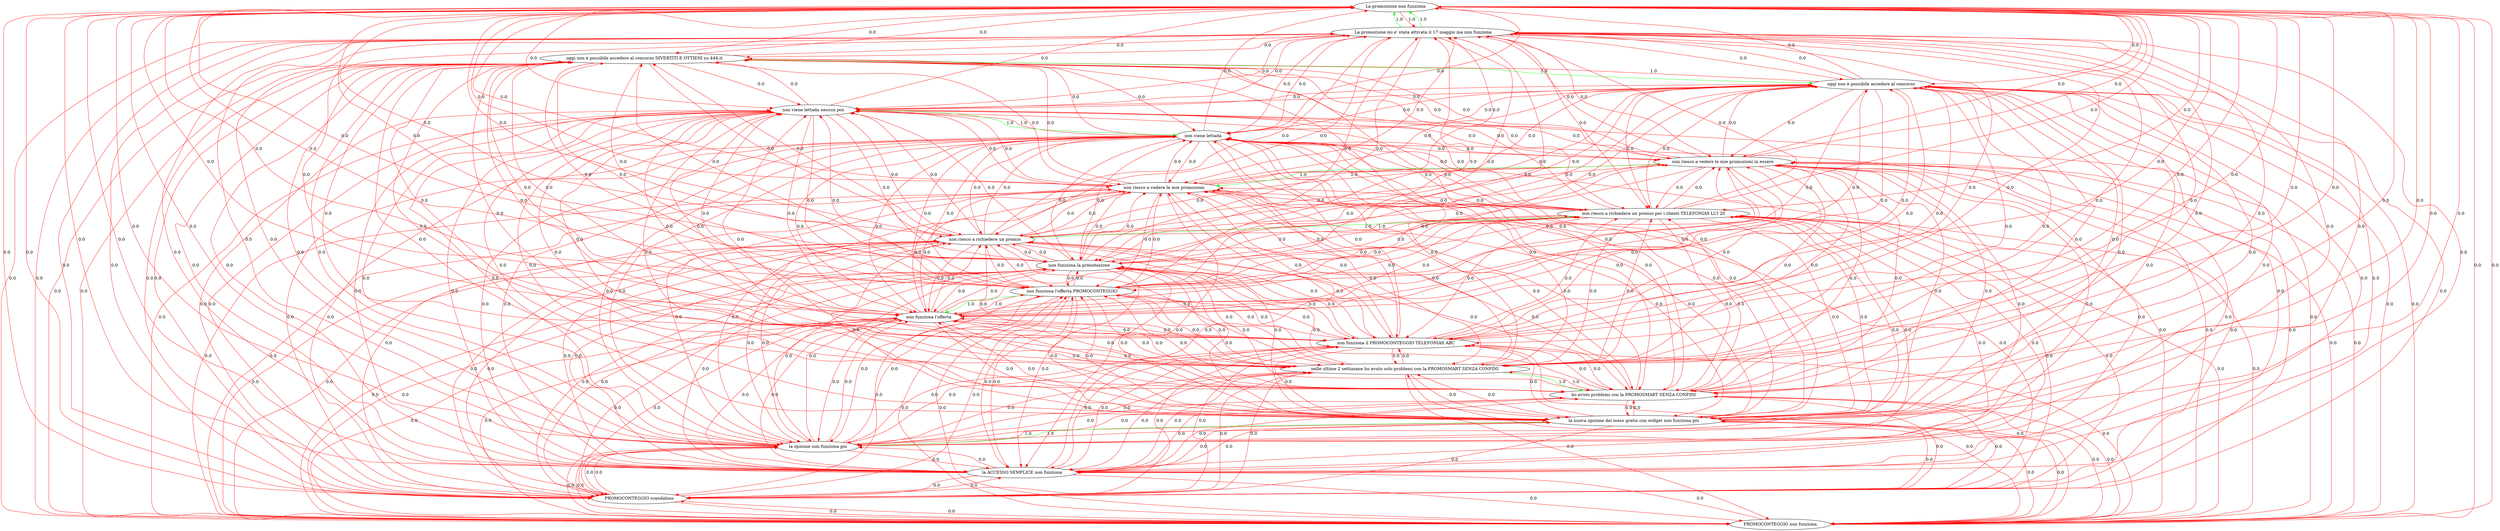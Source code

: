 digraph rawGraph {
"La promozione non funziona";"La promozione mi e' stata attivata il 17 maggio ma non funziona";"PROMOCONTEGGIO non funziona";"PROMOCONTEGGIO scandaloso";"la ACCESSO SEMPLICE non funziona";"la opzione non funziona più";"la nuova opzione dei mess gratis con widget non funziona più";"ho avuto problemi con la PROMOSMART SENZA CONFINI";"nelle ultime 2 settimane ho avuto solo problemi con la PROMOSMART SENZA CONFINI";"non funziona il PROMOCONTEGGIO TELEFONIAX ABC";"non funziona l'offerta";"non funziona l'offerta PROMOCONTEGGIO";"non funziona la prenotazione";"non riesco a richiedere un premio";"non riesco a richiedere un premio per i clienti TELEFONIAX LUI 20";"non riesco a vedere le mie promozioni";"non riesco a vedere le mie promozioni in essere";"non viene lettada";"non viene lettada nessun pos";"oggi non è possibile accedere al concorso";"oggi non è possibile accedere al concorso DIVERTITI E OTTIENI su 444.it";"La promozione mi e' stata attivata il 17 maggio ma non funziona" -> "La promozione non funziona" [label=1.0] [color=green]
"La promozione mi e' stata attivata il 17 maggio ma non funziona" -> "La promozione non funziona" [label=1.0] [color=green]
"La promozione non funziona" -> "La promozione mi e' stata attivata il 17 maggio ma non funziona" [label=1.0] [color=red]
"La promozione non funziona" -> "PROMOCONTEGGIO non funziona" [label=0.0] [color=red]
"La promozione mi e' stata attivata il 17 maggio ma non funziona" -> "PROMOCONTEGGIO non funziona" [label=0.0] [color=red]
"PROMOCONTEGGIO non funziona" -> "La promozione non funziona" [label=0.0] [color=red]
"PROMOCONTEGGIO non funziona" -> "La promozione mi e' stata attivata il 17 maggio ma non funziona" [label=0.0] [color=red]
"La promozione non funziona" -> "PROMOCONTEGGIO scandaloso" [label=0.0] [color=red]
"La promozione mi e' stata attivata il 17 maggio ma non funziona" -> "PROMOCONTEGGIO scandaloso" [label=0.0] [color=red]
"PROMOCONTEGGIO non funziona" -> "PROMOCONTEGGIO scandaloso" [label=0.0] [color=red]
"PROMOCONTEGGIO scandaloso" -> "La promozione non funziona" [label=0.0] [color=red]
"PROMOCONTEGGIO scandaloso" -> "La promozione mi e' stata attivata il 17 maggio ma non funziona" [label=0.0] [color=red]
"PROMOCONTEGGIO scandaloso" -> "PROMOCONTEGGIO non funziona" [label=0.0] [color=red]
"La promozione non funziona" -> "la ACCESSO SEMPLICE non funziona" [label=0.0] [color=red]
"La promozione mi e' stata attivata il 17 maggio ma non funziona" -> "la ACCESSO SEMPLICE non funziona" [label=0.0] [color=red]
"PROMOCONTEGGIO non funziona" -> "la ACCESSO SEMPLICE non funziona" [label=0.0] [color=red]
"PROMOCONTEGGIO scandaloso" -> "la ACCESSO SEMPLICE non funziona" [label=0.0] [color=red]
"la ACCESSO SEMPLICE non funziona" -> "La promozione non funziona" [label=0.0] [color=red]
"la ACCESSO SEMPLICE non funziona" -> "La promozione mi e' stata attivata il 17 maggio ma non funziona" [label=0.0] [color=red]
"la ACCESSO SEMPLICE non funziona" -> "PROMOCONTEGGIO non funziona" [label=0.0] [color=red]
"la ACCESSO SEMPLICE non funziona" -> "PROMOCONTEGGIO scandaloso" [label=0.0] [color=red]
"la nuova opzione dei mess gratis con widget non funziona più" -> "la opzione non funziona più" [label=1.0] [color=green]
"la opzione non funziona più" -> "la nuova opzione dei mess gratis con widget non funziona più" [label=1.0] [color=red]
"La promozione non funziona" -> "la opzione non funziona più" [label=0.0] [color=red]
"La promozione non funziona" -> "la nuova opzione dei mess gratis con widget non funziona più" [label=0.0] [color=red]
"La promozione mi e' stata attivata il 17 maggio ma non funziona" -> "la opzione non funziona più" [label=0.0] [color=red]
"La promozione mi e' stata attivata il 17 maggio ma non funziona" -> "la nuova opzione dei mess gratis con widget non funziona più" [label=0.0] [color=red]
"PROMOCONTEGGIO non funziona" -> "la opzione non funziona più" [label=0.0] [color=red]
"PROMOCONTEGGIO non funziona" -> "la nuova opzione dei mess gratis con widget non funziona più" [label=0.0] [color=red]
"PROMOCONTEGGIO scandaloso" -> "la opzione non funziona più" [label=0.0] [color=red]
"PROMOCONTEGGIO scandaloso" -> "la nuova opzione dei mess gratis con widget non funziona più" [label=0.0] [color=red]
"la ACCESSO SEMPLICE non funziona" -> "la opzione non funziona più" [label=0.0] [color=red]
"la ACCESSO SEMPLICE non funziona" -> "la nuova opzione dei mess gratis con widget non funziona più" [label=0.0] [color=red]
"la opzione non funziona più" -> "La promozione non funziona" [label=0.0] [color=red]
"la opzione non funziona più" -> "La promozione mi e' stata attivata il 17 maggio ma non funziona" [label=0.0] [color=red]
"la opzione non funziona più" -> "PROMOCONTEGGIO non funziona" [label=0.0] [color=red]
"la opzione non funziona più" -> "PROMOCONTEGGIO scandaloso" [label=0.0] [color=red]
"la opzione non funziona più" -> "la ACCESSO SEMPLICE non funziona" [label=0.0] [color=red]
"la nuova opzione dei mess gratis con widget non funziona più" -> "La promozione non funziona" [label=0.0] [color=red]
"la nuova opzione dei mess gratis con widget non funziona più" -> "La promozione mi e' stata attivata il 17 maggio ma non funziona" [label=0.0] [color=red]
"la nuova opzione dei mess gratis con widget non funziona più" -> "PROMOCONTEGGIO non funziona" [label=0.0] [color=red]
"la nuova opzione dei mess gratis con widget non funziona più" -> "PROMOCONTEGGIO scandaloso" [label=0.0] [color=red]
"la nuova opzione dei mess gratis con widget non funziona più" -> "la ACCESSO SEMPLICE non funziona" [label=0.0] [color=red]
"nelle ultime 2 settimane ho avuto solo problemi con la PROMOSMART SENZA CONFINI" -> "ho avuto problemi con la PROMOSMART SENZA CONFINI" [label=1.0] [color=green]
"ho avuto problemi con la PROMOSMART SENZA CONFINI" -> "nelle ultime 2 settimane ho avuto solo problemi con la PROMOSMART SENZA CONFINI" [label=1.0] [color=red]
"La promozione non funziona" -> "ho avuto problemi con la PROMOSMART SENZA CONFINI" [label=0.0] [color=red]
"La promozione non funziona" -> "nelle ultime 2 settimane ho avuto solo problemi con la PROMOSMART SENZA CONFINI" [label=0.0] [color=red]
"La promozione mi e' stata attivata il 17 maggio ma non funziona" -> "ho avuto problemi con la PROMOSMART SENZA CONFINI" [label=0.0] [color=red]
"La promozione mi e' stata attivata il 17 maggio ma non funziona" -> "nelle ultime 2 settimane ho avuto solo problemi con la PROMOSMART SENZA CONFINI" [label=0.0] [color=red]
"PROMOCONTEGGIO non funziona" -> "ho avuto problemi con la PROMOSMART SENZA CONFINI" [label=0.0] [color=red]
"PROMOCONTEGGIO non funziona" -> "nelle ultime 2 settimane ho avuto solo problemi con la PROMOSMART SENZA CONFINI" [label=0.0] [color=red]
"PROMOCONTEGGIO scandaloso" -> "ho avuto problemi con la PROMOSMART SENZA CONFINI" [label=0.0] [color=red]
"PROMOCONTEGGIO scandaloso" -> "nelle ultime 2 settimane ho avuto solo problemi con la PROMOSMART SENZA CONFINI" [label=0.0] [color=red]
"la ACCESSO SEMPLICE non funziona" -> "ho avuto problemi con la PROMOSMART SENZA CONFINI" [label=0.0] [color=red]
"la ACCESSO SEMPLICE non funziona" -> "nelle ultime 2 settimane ho avuto solo problemi con la PROMOSMART SENZA CONFINI" [label=0.0] [color=red]
"la opzione non funziona più" -> "ho avuto problemi con la PROMOSMART SENZA CONFINI" [label=0.0] [color=red]
"la opzione non funziona più" -> "nelle ultime 2 settimane ho avuto solo problemi con la PROMOSMART SENZA CONFINI" [label=0.0] [color=red]
"la nuova opzione dei mess gratis con widget non funziona più" -> "ho avuto problemi con la PROMOSMART SENZA CONFINI" [label=0.0] [color=red]
"la nuova opzione dei mess gratis con widget non funziona più" -> "nelle ultime 2 settimane ho avuto solo problemi con la PROMOSMART SENZA CONFINI" [label=0.0] [color=red]
"ho avuto problemi con la PROMOSMART SENZA CONFINI" -> "La promozione non funziona" [label=0.0] [color=red]
"ho avuto problemi con la PROMOSMART SENZA CONFINI" -> "La promozione mi e' stata attivata il 17 maggio ma non funziona" [label=0.0] [color=red]
"ho avuto problemi con la PROMOSMART SENZA CONFINI" -> "PROMOCONTEGGIO non funziona" [label=0.0] [color=red]
"ho avuto problemi con la PROMOSMART SENZA CONFINI" -> "PROMOCONTEGGIO scandaloso" [label=0.0] [color=red]
"ho avuto problemi con la PROMOSMART SENZA CONFINI" -> "la ACCESSO SEMPLICE non funziona" [label=0.0] [color=red]
"ho avuto problemi con la PROMOSMART SENZA CONFINI" -> "la opzione non funziona più" [label=0.0] [color=red]
"ho avuto problemi con la PROMOSMART SENZA CONFINI" -> "la nuova opzione dei mess gratis con widget non funziona più" [label=0.0] [color=red]
"nelle ultime 2 settimane ho avuto solo problemi con la PROMOSMART SENZA CONFINI" -> "La promozione non funziona" [label=0.0] [color=red]
"nelle ultime 2 settimane ho avuto solo problemi con la PROMOSMART SENZA CONFINI" -> "La promozione mi e' stata attivata il 17 maggio ma non funziona" [label=0.0] [color=red]
"nelle ultime 2 settimane ho avuto solo problemi con la PROMOSMART SENZA CONFINI" -> "PROMOCONTEGGIO non funziona" [label=0.0] [color=red]
"nelle ultime 2 settimane ho avuto solo problemi con la PROMOSMART SENZA CONFINI" -> "PROMOCONTEGGIO scandaloso" [label=0.0] [color=red]
"nelle ultime 2 settimane ho avuto solo problemi con la PROMOSMART SENZA CONFINI" -> "la ACCESSO SEMPLICE non funziona" [label=0.0] [color=red]
"nelle ultime 2 settimane ho avuto solo problemi con la PROMOSMART SENZA CONFINI" -> "la opzione non funziona più" [label=0.0] [color=red]
"nelle ultime 2 settimane ho avuto solo problemi con la PROMOSMART SENZA CONFINI" -> "la nuova opzione dei mess gratis con widget non funziona più" [label=0.0] [color=red]
"La promozione non funziona" -> "non funziona il PROMOCONTEGGIO TELEFONIAX ABC" [label=0.0] [color=red]
"La promozione mi e' stata attivata il 17 maggio ma non funziona" -> "non funziona il PROMOCONTEGGIO TELEFONIAX ABC" [label=0.0] [color=red]
"PROMOCONTEGGIO non funziona" -> "non funziona il PROMOCONTEGGIO TELEFONIAX ABC" [label=0.0] [color=red]
"PROMOCONTEGGIO scandaloso" -> "non funziona il PROMOCONTEGGIO TELEFONIAX ABC" [label=0.0] [color=red]
"la ACCESSO SEMPLICE non funziona" -> "non funziona il PROMOCONTEGGIO TELEFONIAX ABC" [label=0.0] [color=red]
"la opzione non funziona più" -> "non funziona il PROMOCONTEGGIO TELEFONIAX ABC" [label=0.0] [color=red]
"la nuova opzione dei mess gratis con widget non funziona più" -> "non funziona il PROMOCONTEGGIO TELEFONIAX ABC" [label=0.0] [color=red]
"ho avuto problemi con la PROMOSMART SENZA CONFINI" -> "non funziona il PROMOCONTEGGIO TELEFONIAX ABC" [label=0.0] [color=red]
"nelle ultime 2 settimane ho avuto solo problemi con la PROMOSMART SENZA CONFINI" -> "non funziona il PROMOCONTEGGIO TELEFONIAX ABC" [label=0.0] [color=red]
"non funziona il PROMOCONTEGGIO TELEFONIAX ABC" -> "La promozione non funziona" [label=0.0] [color=red]
"non funziona il PROMOCONTEGGIO TELEFONIAX ABC" -> "La promozione mi e' stata attivata il 17 maggio ma non funziona" [label=0.0] [color=red]
"non funziona il PROMOCONTEGGIO TELEFONIAX ABC" -> "PROMOCONTEGGIO non funziona" [label=0.0] [color=red]
"non funziona il PROMOCONTEGGIO TELEFONIAX ABC" -> "PROMOCONTEGGIO scandaloso" [label=0.0] [color=red]
"non funziona il PROMOCONTEGGIO TELEFONIAX ABC" -> "la ACCESSO SEMPLICE non funziona" [label=0.0] [color=red]
"non funziona il PROMOCONTEGGIO TELEFONIAX ABC" -> "la opzione non funziona più" [label=0.0] [color=red]
"non funziona il PROMOCONTEGGIO TELEFONIAX ABC" -> "la nuova opzione dei mess gratis con widget non funziona più" [label=0.0] [color=red]
"non funziona il PROMOCONTEGGIO TELEFONIAX ABC" -> "ho avuto problemi con la PROMOSMART SENZA CONFINI" [label=0.0] [color=red]
"non funziona il PROMOCONTEGGIO TELEFONIAX ABC" -> "nelle ultime 2 settimane ho avuto solo problemi con la PROMOSMART SENZA CONFINI" [label=0.0] [color=red]
"non funziona l'offerta PROMOCONTEGGIO" -> "non funziona l'offerta" [label=1.0] [color=green]
"non funziona l'offerta" -> "non funziona l'offerta PROMOCONTEGGIO" [label=1.0] [color=red]
"La promozione non funziona" -> "non funziona l'offerta" [label=0.0] [color=red]
"La promozione non funziona" -> "non funziona l'offerta PROMOCONTEGGIO" [label=0.0] [color=red]
"La promozione mi e' stata attivata il 17 maggio ma non funziona" -> "non funziona l'offerta" [label=0.0] [color=red]
"La promozione mi e' stata attivata il 17 maggio ma non funziona" -> "non funziona l'offerta PROMOCONTEGGIO" [label=0.0] [color=red]
"PROMOCONTEGGIO non funziona" -> "non funziona l'offerta" [label=0.0] [color=red]
"PROMOCONTEGGIO non funziona" -> "non funziona l'offerta PROMOCONTEGGIO" [label=0.0] [color=red]
"PROMOCONTEGGIO scandaloso" -> "non funziona l'offerta" [label=0.0] [color=red]
"PROMOCONTEGGIO scandaloso" -> "non funziona l'offerta PROMOCONTEGGIO" [label=0.0] [color=red]
"la ACCESSO SEMPLICE non funziona" -> "non funziona l'offerta" [label=0.0] [color=red]
"la ACCESSO SEMPLICE non funziona" -> "non funziona l'offerta PROMOCONTEGGIO" [label=0.0] [color=red]
"la opzione non funziona più" -> "non funziona l'offerta" [label=0.0] [color=red]
"la opzione non funziona più" -> "non funziona l'offerta PROMOCONTEGGIO" [label=0.0] [color=red]
"la nuova opzione dei mess gratis con widget non funziona più" -> "non funziona l'offerta" [label=0.0] [color=red]
"la nuova opzione dei mess gratis con widget non funziona più" -> "non funziona l'offerta PROMOCONTEGGIO" [label=0.0] [color=red]
"ho avuto problemi con la PROMOSMART SENZA CONFINI" -> "non funziona l'offerta" [label=0.0] [color=red]
"ho avuto problemi con la PROMOSMART SENZA CONFINI" -> "non funziona l'offerta PROMOCONTEGGIO" [label=0.0] [color=red]
"nelle ultime 2 settimane ho avuto solo problemi con la PROMOSMART SENZA CONFINI" -> "non funziona l'offerta" [label=0.0] [color=red]
"nelle ultime 2 settimane ho avuto solo problemi con la PROMOSMART SENZA CONFINI" -> "non funziona l'offerta PROMOCONTEGGIO" [label=0.0] [color=red]
"non funziona il PROMOCONTEGGIO TELEFONIAX ABC" -> "non funziona l'offerta" [label=0.0] [color=red]
"non funziona il PROMOCONTEGGIO TELEFONIAX ABC" -> "non funziona l'offerta PROMOCONTEGGIO" [label=0.0] [color=red]
"non funziona l'offerta" -> "La promozione non funziona" [label=0.0] [color=red]
"non funziona l'offerta" -> "La promozione mi e' stata attivata il 17 maggio ma non funziona" [label=0.0] [color=red]
"non funziona l'offerta" -> "PROMOCONTEGGIO non funziona" [label=0.0] [color=red]
"non funziona l'offerta" -> "PROMOCONTEGGIO scandaloso" [label=0.0] [color=red]
"non funziona l'offerta" -> "la ACCESSO SEMPLICE non funziona" [label=0.0] [color=red]
"non funziona l'offerta" -> "la opzione non funziona più" [label=0.0] [color=red]
"non funziona l'offerta" -> "la nuova opzione dei mess gratis con widget non funziona più" [label=0.0] [color=red]
"non funziona l'offerta" -> "ho avuto problemi con la PROMOSMART SENZA CONFINI" [label=0.0] [color=red]
"non funziona l'offerta" -> "nelle ultime 2 settimane ho avuto solo problemi con la PROMOSMART SENZA CONFINI" [label=0.0] [color=red]
"non funziona l'offerta" -> "non funziona il PROMOCONTEGGIO TELEFONIAX ABC" [label=0.0] [color=red]
"non funziona l'offerta PROMOCONTEGGIO" -> "La promozione non funziona" [label=0.0] [color=red]
"non funziona l'offerta PROMOCONTEGGIO" -> "La promozione mi e' stata attivata il 17 maggio ma non funziona" [label=0.0] [color=red]
"non funziona l'offerta PROMOCONTEGGIO" -> "PROMOCONTEGGIO non funziona" [label=0.0] [color=red]
"non funziona l'offerta PROMOCONTEGGIO" -> "PROMOCONTEGGIO scandaloso" [label=0.0] [color=red]
"non funziona l'offerta PROMOCONTEGGIO" -> "la ACCESSO SEMPLICE non funziona" [label=0.0] [color=red]
"non funziona l'offerta PROMOCONTEGGIO" -> "la opzione non funziona più" [label=0.0] [color=red]
"non funziona l'offerta PROMOCONTEGGIO" -> "la nuova opzione dei mess gratis con widget non funziona più" [label=0.0] [color=red]
"non funziona l'offerta PROMOCONTEGGIO" -> "ho avuto problemi con la PROMOSMART SENZA CONFINI" [label=0.0] [color=red]
"non funziona l'offerta PROMOCONTEGGIO" -> "nelle ultime 2 settimane ho avuto solo problemi con la PROMOSMART SENZA CONFINI" [label=0.0] [color=red]
"non funziona l'offerta PROMOCONTEGGIO" -> "non funziona il PROMOCONTEGGIO TELEFONIAX ABC" [label=0.0] [color=red]
"La promozione non funziona" -> "non funziona la prenotazione" [label=0.0] [color=red]
"La promozione mi e' stata attivata il 17 maggio ma non funziona" -> "non funziona la prenotazione" [label=0.0] [color=red]
"PROMOCONTEGGIO non funziona" -> "non funziona la prenotazione" [label=0.0] [color=red]
"PROMOCONTEGGIO scandaloso" -> "non funziona la prenotazione" [label=0.0] [color=red]
"la ACCESSO SEMPLICE non funziona" -> "non funziona la prenotazione" [label=0.0] [color=red]
"la opzione non funziona più" -> "non funziona la prenotazione" [label=0.0] [color=red]
"la nuova opzione dei mess gratis con widget non funziona più" -> "non funziona la prenotazione" [label=0.0] [color=red]
"ho avuto problemi con la PROMOSMART SENZA CONFINI" -> "non funziona la prenotazione" [label=0.0] [color=red]
"nelle ultime 2 settimane ho avuto solo problemi con la PROMOSMART SENZA CONFINI" -> "non funziona la prenotazione" [label=0.0] [color=red]
"non funziona il PROMOCONTEGGIO TELEFONIAX ABC" -> "non funziona la prenotazione" [label=0.0] [color=red]
"non funziona l'offerta" -> "non funziona la prenotazione" [label=0.0] [color=red]
"non funziona l'offerta PROMOCONTEGGIO" -> "non funziona la prenotazione" [label=0.0] [color=red]
"non funziona la prenotazione" -> "La promozione non funziona" [label=0.0] [color=red]
"non funziona la prenotazione" -> "La promozione mi e' stata attivata il 17 maggio ma non funziona" [label=0.0] [color=red]
"non funziona la prenotazione" -> "PROMOCONTEGGIO non funziona" [label=0.0] [color=red]
"non funziona la prenotazione" -> "PROMOCONTEGGIO scandaloso" [label=0.0] [color=red]
"non funziona la prenotazione" -> "la ACCESSO SEMPLICE non funziona" [label=0.0] [color=red]
"non funziona la prenotazione" -> "la opzione non funziona più" [label=0.0] [color=red]
"non funziona la prenotazione" -> "la nuova opzione dei mess gratis con widget non funziona più" [label=0.0] [color=red]
"non funziona la prenotazione" -> "ho avuto problemi con la PROMOSMART SENZA CONFINI" [label=0.0] [color=red]
"non funziona la prenotazione" -> "nelle ultime 2 settimane ho avuto solo problemi con la PROMOSMART SENZA CONFINI" [label=0.0] [color=red]
"non funziona la prenotazione" -> "non funziona il PROMOCONTEGGIO TELEFONIAX ABC" [label=0.0] [color=red]
"non funziona la prenotazione" -> "non funziona l'offerta" [label=0.0] [color=red]
"non funziona la prenotazione" -> "non funziona l'offerta PROMOCONTEGGIO" [label=0.0] [color=red]
"non riesco a richiedere un premio per i clienti TELEFONIAX LUI 20" -> "non riesco a richiedere un premio" [label=1.0] [color=green]
"non riesco a richiedere un premio" -> "non riesco a richiedere un premio per i clienti TELEFONIAX LUI 20" [label=1.0] [color=red]
"La promozione non funziona" -> "non riesco a richiedere un premio" [label=0.0] [color=red]
"La promozione non funziona" -> "non riesco a richiedere un premio per i clienti TELEFONIAX LUI 20" [label=0.0] [color=red]
"La promozione mi e' stata attivata il 17 maggio ma non funziona" -> "non riesco a richiedere un premio" [label=0.0] [color=red]
"La promozione mi e' stata attivata il 17 maggio ma non funziona" -> "non riesco a richiedere un premio per i clienti TELEFONIAX LUI 20" [label=0.0] [color=red]
"PROMOCONTEGGIO non funziona" -> "non riesco a richiedere un premio" [label=0.0] [color=red]
"PROMOCONTEGGIO non funziona" -> "non riesco a richiedere un premio per i clienti TELEFONIAX LUI 20" [label=0.0] [color=red]
"PROMOCONTEGGIO scandaloso" -> "non riesco a richiedere un premio" [label=0.0] [color=red]
"PROMOCONTEGGIO scandaloso" -> "non riesco a richiedere un premio per i clienti TELEFONIAX LUI 20" [label=0.0] [color=red]
"la ACCESSO SEMPLICE non funziona" -> "non riesco a richiedere un premio" [label=0.0] [color=red]
"la ACCESSO SEMPLICE non funziona" -> "non riesco a richiedere un premio per i clienti TELEFONIAX LUI 20" [label=0.0] [color=red]
"la opzione non funziona più" -> "non riesco a richiedere un premio" [label=0.0] [color=red]
"la opzione non funziona più" -> "non riesco a richiedere un premio per i clienti TELEFONIAX LUI 20" [label=0.0] [color=red]
"la nuova opzione dei mess gratis con widget non funziona più" -> "non riesco a richiedere un premio" [label=0.0] [color=red]
"la nuova opzione dei mess gratis con widget non funziona più" -> "non riesco a richiedere un premio per i clienti TELEFONIAX LUI 20" [label=0.0] [color=red]
"ho avuto problemi con la PROMOSMART SENZA CONFINI" -> "non riesco a richiedere un premio" [label=0.0] [color=red]
"ho avuto problemi con la PROMOSMART SENZA CONFINI" -> "non riesco a richiedere un premio per i clienti TELEFONIAX LUI 20" [label=0.0] [color=red]
"nelle ultime 2 settimane ho avuto solo problemi con la PROMOSMART SENZA CONFINI" -> "non riesco a richiedere un premio" [label=0.0] [color=red]
"nelle ultime 2 settimane ho avuto solo problemi con la PROMOSMART SENZA CONFINI" -> "non riesco a richiedere un premio per i clienti TELEFONIAX LUI 20" [label=0.0] [color=red]
"non funziona il PROMOCONTEGGIO TELEFONIAX ABC" -> "non riesco a richiedere un premio" [label=0.0] [color=red]
"non funziona il PROMOCONTEGGIO TELEFONIAX ABC" -> "non riesco a richiedere un premio per i clienti TELEFONIAX LUI 20" [label=0.0] [color=red]
"non funziona l'offerta" -> "non riesco a richiedere un premio" [label=0.0] [color=red]
"non funziona l'offerta" -> "non riesco a richiedere un premio per i clienti TELEFONIAX LUI 20" [label=0.0] [color=red]
"non funziona l'offerta PROMOCONTEGGIO" -> "non riesco a richiedere un premio" [label=0.0] [color=red]
"non funziona l'offerta PROMOCONTEGGIO" -> "non riesco a richiedere un premio per i clienti TELEFONIAX LUI 20" [label=0.0] [color=red]
"non funziona la prenotazione" -> "non riesco a richiedere un premio" [label=0.0] [color=red]
"non funziona la prenotazione" -> "non riesco a richiedere un premio per i clienti TELEFONIAX LUI 20" [label=0.0] [color=red]
"non riesco a richiedere un premio" -> "La promozione non funziona" [label=0.0] [color=red]
"non riesco a richiedere un premio" -> "La promozione mi e' stata attivata il 17 maggio ma non funziona" [label=0.0] [color=red]
"non riesco a richiedere un premio" -> "PROMOCONTEGGIO non funziona" [label=0.0] [color=red]
"non riesco a richiedere un premio" -> "PROMOCONTEGGIO scandaloso" [label=0.0] [color=red]
"non riesco a richiedere un premio" -> "la ACCESSO SEMPLICE non funziona" [label=0.0] [color=red]
"non riesco a richiedere un premio" -> "la opzione non funziona più" [label=0.0] [color=red]
"non riesco a richiedere un premio" -> "la nuova opzione dei mess gratis con widget non funziona più" [label=0.0] [color=red]
"non riesco a richiedere un premio" -> "ho avuto problemi con la PROMOSMART SENZA CONFINI" [label=0.0] [color=red]
"non riesco a richiedere un premio" -> "nelle ultime 2 settimane ho avuto solo problemi con la PROMOSMART SENZA CONFINI" [label=0.0] [color=red]
"non riesco a richiedere un premio" -> "non funziona il PROMOCONTEGGIO TELEFONIAX ABC" [label=0.0] [color=red]
"non riesco a richiedere un premio" -> "non funziona l'offerta" [label=0.0] [color=red]
"non riesco a richiedere un premio" -> "non funziona l'offerta PROMOCONTEGGIO" [label=0.0] [color=red]
"non riesco a richiedere un premio" -> "non funziona la prenotazione" [label=0.0] [color=red]
"non riesco a richiedere un premio per i clienti TELEFONIAX LUI 20" -> "La promozione non funziona" [label=0.0] [color=red]
"non riesco a richiedere un premio per i clienti TELEFONIAX LUI 20" -> "La promozione mi e' stata attivata il 17 maggio ma non funziona" [label=0.0] [color=red]
"non riesco a richiedere un premio per i clienti TELEFONIAX LUI 20" -> "PROMOCONTEGGIO non funziona" [label=0.0] [color=red]
"non riesco a richiedere un premio per i clienti TELEFONIAX LUI 20" -> "PROMOCONTEGGIO scandaloso" [label=0.0] [color=red]
"non riesco a richiedere un premio per i clienti TELEFONIAX LUI 20" -> "la ACCESSO SEMPLICE non funziona" [label=0.0] [color=red]
"non riesco a richiedere un premio per i clienti TELEFONIAX LUI 20" -> "la opzione non funziona più" [label=0.0] [color=red]
"non riesco a richiedere un premio per i clienti TELEFONIAX LUI 20" -> "la nuova opzione dei mess gratis con widget non funziona più" [label=0.0] [color=red]
"non riesco a richiedere un premio per i clienti TELEFONIAX LUI 20" -> "ho avuto problemi con la PROMOSMART SENZA CONFINI" [label=0.0] [color=red]
"non riesco a richiedere un premio per i clienti TELEFONIAX LUI 20" -> "nelle ultime 2 settimane ho avuto solo problemi con la PROMOSMART SENZA CONFINI" [label=0.0] [color=red]
"non riesco a richiedere un premio per i clienti TELEFONIAX LUI 20" -> "non funziona il PROMOCONTEGGIO TELEFONIAX ABC" [label=0.0] [color=red]
"non riesco a richiedere un premio per i clienti TELEFONIAX LUI 20" -> "non funziona l'offerta" [label=0.0] [color=red]
"non riesco a richiedere un premio per i clienti TELEFONIAX LUI 20" -> "non funziona l'offerta PROMOCONTEGGIO" [label=0.0] [color=red]
"non riesco a richiedere un premio per i clienti TELEFONIAX LUI 20" -> "non funziona la prenotazione" [label=0.0] [color=red]
"non riesco a vedere le mie promozioni in essere" -> "non riesco a vedere le mie promozioni" [label=1.0] [color=green]
"non riesco a vedere le mie promozioni" -> "non riesco a vedere le mie promozioni in essere" [label=1.0] [color=red]
"La promozione non funziona" -> "non riesco a vedere le mie promozioni" [label=0.0] [color=red]
"La promozione non funziona" -> "non riesco a vedere le mie promozioni in essere" [label=0.0] [color=red]
"La promozione mi e' stata attivata il 17 maggio ma non funziona" -> "non riesco a vedere le mie promozioni" [label=0.0] [color=red]
"La promozione mi e' stata attivata il 17 maggio ma non funziona" -> "non riesco a vedere le mie promozioni in essere" [label=0.0] [color=red]
"PROMOCONTEGGIO non funziona" -> "non riesco a vedere le mie promozioni" [label=0.0] [color=red]
"PROMOCONTEGGIO non funziona" -> "non riesco a vedere le mie promozioni in essere" [label=0.0] [color=red]
"PROMOCONTEGGIO scandaloso" -> "non riesco a vedere le mie promozioni" [label=0.0] [color=red]
"PROMOCONTEGGIO scandaloso" -> "non riesco a vedere le mie promozioni in essere" [label=0.0] [color=red]
"la ACCESSO SEMPLICE non funziona" -> "non riesco a vedere le mie promozioni" [label=0.0] [color=red]
"la ACCESSO SEMPLICE non funziona" -> "non riesco a vedere le mie promozioni in essere" [label=0.0] [color=red]
"la opzione non funziona più" -> "non riesco a vedere le mie promozioni" [label=0.0] [color=red]
"la opzione non funziona più" -> "non riesco a vedere le mie promozioni in essere" [label=0.0] [color=red]
"la nuova opzione dei mess gratis con widget non funziona più" -> "non riesco a vedere le mie promozioni" [label=0.0] [color=red]
"la nuova opzione dei mess gratis con widget non funziona più" -> "non riesco a vedere le mie promozioni in essere" [label=0.0] [color=red]
"ho avuto problemi con la PROMOSMART SENZA CONFINI" -> "non riesco a vedere le mie promozioni" [label=0.0] [color=red]
"ho avuto problemi con la PROMOSMART SENZA CONFINI" -> "non riesco a vedere le mie promozioni in essere" [label=0.0] [color=red]
"nelle ultime 2 settimane ho avuto solo problemi con la PROMOSMART SENZA CONFINI" -> "non riesco a vedere le mie promozioni" [label=0.0] [color=red]
"nelle ultime 2 settimane ho avuto solo problemi con la PROMOSMART SENZA CONFINI" -> "non riesco a vedere le mie promozioni in essere" [label=0.0] [color=red]
"non funziona il PROMOCONTEGGIO TELEFONIAX ABC" -> "non riesco a vedere le mie promozioni" [label=0.0] [color=red]
"non funziona il PROMOCONTEGGIO TELEFONIAX ABC" -> "non riesco a vedere le mie promozioni in essere" [label=0.0] [color=red]
"non funziona l'offerta" -> "non riesco a vedere le mie promozioni" [label=0.0] [color=red]
"non funziona l'offerta" -> "non riesco a vedere le mie promozioni in essere" [label=0.0] [color=red]
"non funziona l'offerta PROMOCONTEGGIO" -> "non riesco a vedere le mie promozioni" [label=0.0] [color=red]
"non funziona l'offerta PROMOCONTEGGIO" -> "non riesco a vedere le mie promozioni in essere" [label=0.0] [color=red]
"non funziona la prenotazione" -> "non riesco a vedere le mie promozioni" [label=0.0] [color=red]
"non funziona la prenotazione" -> "non riesco a vedere le mie promozioni in essere" [label=0.0] [color=red]
"non riesco a richiedere un premio" -> "non riesco a vedere le mie promozioni" [label=0.0] [color=red]
"non riesco a richiedere un premio" -> "non riesco a vedere le mie promozioni in essere" [label=0.0] [color=red]
"non riesco a richiedere un premio per i clienti TELEFONIAX LUI 20" -> "non riesco a vedere le mie promozioni" [label=0.0] [color=red]
"non riesco a richiedere un premio per i clienti TELEFONIAX LUI 20" -> "non riesco a vedere le mie promozioni in essere" [label=0.0] [color=red]
"non riesco a vedere le mie promozioni" -> "La promozione non funziona" [label=0.0] [color=red]
"non riesco a vedere le mie promozioni" -> "La promozione mi e' stata attivata il 17 maggio ma non funziona" [label=0.0] [color=red]
"non riesco a vedere le mie promozioni" -> "PROMOCONTEGGIO non funziona" [label=0.0] [color=red]
"non riesco a vedere le mie promozioni" -> "PROMOCONTEGGIO scandaloso" [label=0.0] [color=red]
"non riesco a vedere le mie promozioni" -> "la ACCESSO SEMPLICE non funziona" [label=0.0] [color=red]
"non riesco a vedere le mie promozioni" -> "la opzione non funziona più" [label=0.0] [color=red]
"non riesco a vedere le mie promozioni" -> "la nuova opzione dei mess gratis con widget non funziona più" [label=0.0] [color=red]
"non riesco a vedere le mie promozioni" -> "ho avuto problemi con la PROMOSMART SENZA CONFINI" [label=0.0] [color=red]
"non riesco a vedere le mie promozioni" -> "nelle ultime 2 settimane ho avuto solo problemi con la PROMOSMART SENZA CONFINI" [label=0.0] [color=red]
"non riesco a vedere le mie promozioni" -> "non funziona il PROMOCONTEGGIO TELEFONIAX ABC" [label=0.0] [color=red]
"non riesco a vedere le mie promozioni" -> "non funziona l'offerta" [label=0.0] [color=red]
"non riesco a vedere le mie promozioni" -> "non funziona l'offerta PROMOCONTEGGIO" [label=0.0] [color=red]
"non riesco a vedere le mie promozioni" -> "non funziona la prenotazione" [label=0.0] [color=red]
"non riesco a vedere le mie promozioni" -> "non riesco a richiedere un premio" [label=0.0] [color=red]
"non riesco a vedere le mie promozioni" -> "non riesco a richiedere un premio per i clienti TELEFONIAX LUI 20" [label=0.0] [color=red]
"non riesco a vedere le mie promozioni in essere" -> "La promozione non funziona" [label=0.0] [color=red]
"non riesco a vedere le mie promozioni in essere" -> "La promozione mi e' stata attivata il 17 maggio ma non funziona" [label=0.0] [color=red]
"non riesco a vedere le mie promozioni in essere" -> "PROMOCONTEGGIO non funziona" [label=0.0] [color=red]
"non riesco a vedere le mie promozioni in essere" -> "PROMOCONTEGGIO scandaloso" [label=0.0] [color=red]
"non riesco a vedere le mie promozioni in essere" -> "la ACCESSO SEMPLICE non funziona" [label=0.0] [color=red]
"non riesco a vedere le mie promozioni in essere" -> "la opzione non funziona più" [label=0.0] [color=red]
"non riesco a vedere le mie promozioni in essere" -> "la nuova opzione dei mess gratis con widget non funziona più" [label=0.0] [color=red]
"non riesco a vedere le mie promozioni in essere" -> "ho avuto problemi con la PROMOSMART SENZA CONFINI" [label=0.0] [color=red]
"non riesco a vedere le mie promozioni in essere" -> "nelle ultime 2 settimane ho avuto solo problemi con la PROMOSMART SENZA CONFINI" [label=0.0] [color=red]
"non riesco a vedere le mie promozioni in essere" -> "non funziona il PROMOCONTEGGIO TELEFONIAX ABC" [label=0.0] [color=red]
"non riesco a vedere le mie promozioni in essere" -> "non funziona l'offerta" [label=0.0] [color=red]
"non riesco a vedere le mie promozioni in essere" -> "non funziona l'offerta PROMOCONTEGGIO" [label=0.0] [color=red]
"non riesco a vedere le mie promozioni in essere" -> "non funziona la prenotazione" [label=0.0] [color=red]
"non riesco a vedere le mie promozioni in essere" -> "non riesco a richiedere un premio" [label=0.0] [color=red]
"non riesco a vedere le mie promozioni in essere" -> "non riesco a richiedere un premio per i clienti TELEFONIAX LUI 20" [label=0.0] [color=red]
"non viene lettada nessun pos" -> "non viene lettada" [label=1.0] [color=green]
"non viene lettada" -> "non viene lettada nessun pos" [label=1.0] [color=red]
"La promozione non funziona" -> "non viene lettada" [label=0.0] [color=red]
"La promozione non funziona" -> "non viene lettada nessun pos" [label=0.0] [color=red]
"La promozione mi e' stata attivata il 17 maggio ma non funziona" -> "non viene lettada" [label=0.0] [color=red]
"La promozione mi e' stata attivata il 17 maggio ma non funziona" -> "non viene lettada nessun pos" [label=0.0] [color=red]
"PROMOCONTEGGIO non funziona" -> "non viene lettada" [label=0.0] [color=red]
"PROMOCONTEGGIO non funziona" -> "non viene lettada nessun pos" [label=0.0] [color=red]
"PROMOCONTEGGIO scandaloso" -> "non viene lettada" [label=0.0] [color=red]
"PROMOCONTEGGIO scandaloso" -> "non viene lettada nessun pos" [label=0.0] [color=red]
"la ACCESSO SEMPLICE non funziona" -> "non viene lettada" [label=0.0] [color=red]
"la ACCESSO SEMPLICE non funziona" -> "non viene lettada nessun pos" [label=0.0] [color=red]
"la opzione non funziona più" -> "non viene lettada" [label=0.0] [color=red]
"la opzione non funziona più" -> "non viene lettada nessun pos" [label=0.0] [color=red]
"la nuova opzione dei mess gratis con widget non funziona più" -> "non viene lettada" [label=0.0] [color=red]
"la nuova opzione dei mess gratis con widget non funziona più" -> "non viene lettada nessun pos" [label=0.0] [color=red]
"ho avuto problemi con la PROMOSMART SENZA CONFINI" -> "non viene lettada" [label=0.0] [color=red]
"ho avuto problemi con la PROMOSMART SENZA CONFINI" -> "non viene lettada nessun pos" [label=0.0] [color=red]
"nelle ultime 2 settimane ho avuto solo problemi con la PROMOSMART SENZA CONFINI" -> "non viene lettada" [label=0.0] [color=red]
"nelle ultime 2 settimane ho avuto solo problemi con la PROMOSMART SENZA CONFINI" -> "non viene lettada nessun pos" [label=0.0] [color=red]
"non funziona il PROMOCONTEGGIO TELEFONIAX ABC" -> "non viene lettada" [label=0.0] [color=red]
"non funziona il PROMOCONTEGGIO TELEFONIAX ABC" -> "non viene lettada nessun pos" [label=0.0] [color=red]
"non funziona l'offerta" -> "non viene lettada" [label=0.0] [color=red]
"non funziona l'offerta" -> "non viene lettada nessun pos" [label=0.0] [color=red]
"non funziona l'offerta PROMOCONTEGGIO" -> "non viene lettada" [label=0.0] [color=red]
"non funziona l'offerta PROMOCONTEGGIO" -> "non viene lettada nessun pos" [label=0.0] [color=red]
"non funziona la prenotazione" -> "non viene lettada" [label=0.0] [color=red]
"non funziona la prenotazione" -> "non viene lettada nessun pos" [label=0.0] [color=red]
"non riesco a richiedere un premio" -> "non viene lettada" [label=0.0] [color=red]
"non riesco a richiedere un premio" -> "non viene lettada nessun pos" [label=0.0] [color=red]
"non riesco a richiedere un premio per i clienti TELEFONIAX LUI 20" -> "non viene lettada" [label=0.0] [color=red]
"non riesco a richiedere un premio per i clienti TELEFONIAX LUI 20" -> "non viene lettada nessun pos" [label=0.0] [color=red]
"non riesco a vedere le mie promozioni" -> "non viene lettada" [label=0.0] [color=red]
"non riesco a vedere le mie promozioni" -> "non viene lettada nessun pos" [label=0.0] [color=red]
"non riesco a vedere le mie promozioni in essere" -> "non viene lettada" [label=0.0] [color=red]
"non riesco a vedere le mie promozioni in essere" -> "non viene lettada nessun pos" [label=0.0] [color=red]
"non viene lettada" -> "La promozione non funziona" [label=0.0] [color=red]
"non viene lettada" -> "La promozione mi e' stata attivata il 17 maggio ma non funziona" [label=0.0] [color=red]
"non viene lettada" -> "PROMOCONTEGGIO non funziona" [label=0.0] [color=red]
"non viene lettada" -> "PROMOCONTEGGIO scandaloso" [label=0.0] [color=red]
"non viene lettada" -> "la ACCESSO SEMPLICE non funziona" [label=0.0] [color=red]
"non viene lettada" -> "la opzione non funziona più" [label=0.0] [color=red]
"non viene lettada" -> "la nuova opzione dei mess gratis con widget non funziona più" [label=0.0] [color=red]
"non viene lettada" -> "ho avuto problemi con la PROMOSMART SENZA CONFINI" [label=0.0] [color=red]
"non viene lettada" -> "nelle ultime 2 settimane ho avuto solo problemi con la PROMOSMART SENZA CONFINI" [label=0.0] [color=red]
"non viene lettada" -> "non funziona il PROMOCONTEGGIO TELEFONIAX ABC" [label=0.0] [color=red]
"non viene lettada" -> "non funziona l'offerta" [label=0.0] [color=red]
"non viene lettada" -> "non funziona l'offerta PROMOCONTEGGIO" [label=0.0] [color=red]
"non viene lettada" -> "non funziona la prenotazione" [label=0.0] [color=red]
"non viene lettada" -> "non riesco a richiedere un premio" [label=0.0] [color=red]
"non viene lettada" -> "non riesco a richiedere un premio per i clienti TELEFONIAX LUI 20" [label=0.0] [color=red]
"non viene lettada" -> "non riesco a vedere le mie promozioni" [label=0.0] [color=red]
"non viene lettada" -> "non riesco a vedere le mie promozioni in essere" [label=0.0] [color=red]
"non viene lettada nessun pos" -> "La promozione non funziona" [label=0.0] [color=red]
"non viene lettada nessun pos" -> "La promozione mi e' stata attivata il 17 maggio ma non funziona" [label=0.0] [color=red]
"non viene lettada nessun pos" -> "PROMOCONTEGGIO non funziona" [label=0.0] [color=red]
"non viene lettada nessun pos" -> "PROMOCONTEGGIO scandaloso" [label=0.0] [color=red]
"non viene lettada nessun pos" -> "la ACCESSO SEMPLICE non funziona" [label=0.0] [color=red]
"non viene lettada nessun pos" -> "la opzione non funziona più" [label=0.0] [color=red]
"non viene lettada nessun pos" -> "la nuova opzione dei mess gratis con widget non funziona più" [label=0.0] [color=red]
"non viene lettada nessun pos" -> "ho avuto problemi con la PROMOSMART SENZA CONFINI" [label=0.0] [color=red]
"non viene lettada nessun pos" -> "nelle ultime 2 settimane ho avuto solo problemi con la PROMOSMART SENZA CONFINI" [label=0.0] [color=red]
"non viene lettada nessun pos" -> "non funziona il PROMOCONTEGGIO TELEFONIAX ABC" [label=0.0] [color=red]
"non viene lettada nessun pos" -> "non funziona l'offerta" [label=0.0] [color=red]
"non viene lettada nessun pos" -> "non funziona l'offerta PROMOCONTEGGIO" [label=0.0] [color=red]
"non viene lettada nessun pos" -> "non funziona la prenotazione" [label=0.0] [color=red]
"non viene lettada nessun pos" -> "non riesco a richiedere un premio" [label=0.0] [color=red]
"non viene lettada nessun pos" -> "non riesco a richiedere un premio per i clienti TELEFONIAX LUI 20" [label=0.0] [color=red]
"non viene lettada nessun pos" -> "non riesco a vedere le mie promozioni" [label=0.0] [color=red]
"non viene lettada nessun pos" -> "non riesco a vedere le mie promozioni in essere" [label=0.0] [color=red]
"oggi non è possibile accedere al concorso DIVERTITI E OTTIENI su 444.it" -> "oggi non è possibile accedere al concorso" [label=1.0] [color=green]
"oggi non è possibile accedere al concorso" -> "oggi non è possibile accedere al concorso DIVERTITI E OTTIENI su 444.it" [label=1.0] [color=red]
"La promozione non funziona" -> "oggi non è possibile accedere al concorso" [label=0.0] [color=red]
"La promozione non funziona" -> "oggi non è possibile accedere al concorso DIVERTITI E OTTIENI su 444.it" [label=0.0] [color=red]
"La promozione mi e' stata attivata il 17 maggio ma non funziona" -> "oggi non è possibile accedere al concorso" [label=0.0] [color=red]
"La promozione mi e' stata attivata il 17 maggio ma non funziona" -> "oggi non è possibile accedere al concorso DIVERTITI E OTTIENI su 444.it" [label=0.0] [color=red]
"PROMOCONTEGGIO non funziona" -> "oggi non è possibile accedere al concorso" [label=0.0] [color=red]
"PROMOCONTEGGIO non funziona" -> "oggi non è possibile accedere al concorso DIVERTITI E OTTIENI su 444.it" [label=0.0] [color=red]
"PROMOCONTEGGIO scandaloso" -> "oggi non è possibile accedere al concorso" [label=0.0] [color=red]
"PROMOCONTEGGIO scandaloso" -> "oggi non è possibile accedere al concorso DIVERTITI E OTTIENI su 444.it" [label=0.0] [color=red]
"la ACCESSO SEMPLICE non funziona" -> "oggi non è possibile accedere al concorso" [label=0.0] [color=red]
"la ACCESSO SEMPLICE non funziona" -> "oggi non è possibile accedere al concorso DIVERTITI E OTTIENI su 444.it" [label=0.0] [color=red]
"la opzione non funziona più" -> "oggi non è possibile accedere al concorso" [label=0.0] [color=red]
"la opzione non funziona più" -> "oggi non è possibile accedere al concorso DIVERTITI E OTTIENI su 444.it" [label=0.0] [color=red]
"la nuova opzione dei mess gratis con widget non funziona più" -> "oggi non è possibile accedere al concorso" [label=0.0] [color=red]
"la nuova opzione dei mess gratis con widget non funziona più" -> "oggi non è possibile accedere al concorso DIVERTITI E OTTIENI su 444.it" [label=0.0] [color=red]
"ho avuto problemi con la PROMOSMART SENZA CONFINI" -> "oggi non è possibile accedere al concorso" [label=0.0] [color=red]
"ho avuto problemi con la PROMOSMART SENZA CONFINI" -> "oggi non è possibile accedere al concorso DIVERTITI E OTTIENI su 444.it" [label=0.0] [color=red]
"nelle ultime 2 settimane ho avuto solo problemi con la PROMOSMART SENZA CONFINI" -> "oggi non è possibile accedere al concorso" [label=0.0] [color=red]
"nelle ultime 2 settimane ho avuto solo problemi con la PROMOSMART SENZA CONFINI" -> "oggi non è possibile accedere al concorso DIVERTITI E OTTIENI su 444.it" [label=0.0] [color=red]
"non funziona il PROMOCONTEGGIO TELEFONIAX ABC" -> "oggi non è possibile accedere al concorso" [label=0.0] [color=red]
"non funziona il PROMOCONTEGGIO TELEFONIAX ABC" -> "oggi non è possibile accedere al concorso DIVERTITI E OTTIENI su 444.it" [label=0.0] [color=red]
"non funziona l'offerta" -> "oggi non è possibile accedere al concorso" [label=0.0] [color=red]
"non funziona l'offerta" -> "oggi non è possibile accedere al concorso DIVERTITI E OTTIENI su 444.it" [label=0.0] [color=red]
"non funziona l'offerta PROMOCONTEGGIO" -> "oggi non è possibile accedere al concorso" [label=0.0] [color=red]
"non funziona l'offerta PROMOCONTEGGIO" -> "oggi non è possibile accedere al concorso DIVERTITI E OTTIENI su 444.it" [label=0.0] [color=red]
"non funziona la prenotazione" -> "oggi non è possibile accedere al concorso" [label=0.0] [color=red]
"non funziona la prenotazione" -> "oggi non è possibile accedere al concorso DIVERTITI E OTTIENI su 444.it" [label=0.0] [color=red]
"non riesco a richiedere un premio" -> "oggi non è possibile accedere al concorso" [label=0.0] [color=red]
"non riesco a richiedere un premio" -> "oggi non è possibile accedere al concorso DIVERTITI E OTTIENI su 444.it" [label=0.0] [color=red]
"non riesco a richiedere un premio per i clienti TELEFONIAX LUI 20" -> "oggi non è possibile accedere al concorso" [label=0.0] [color=red]
"non riesco a richiedere un premio per i clienti TELEFONIAX LUI 20" -> "oggi non è possibile accedere al concorso DIVERTITI E OTTIENI su 444.it" [label=0.0] [color=red]
"non riesco a vedere le mie promozioni" -> "oggi non è possibile accedere al concorso" [label=0.0] [color=red]
"non riesco a vedere le mie promozioni" -> "oggi non è possibile accedere al concorso DIVERTITI E OTTIENI su 444.it" [label=0.0] [color=red]
"non riesco a vedere le mie promozioni in essere" -> "oggi non è possibile accedere al concorso" [label=0.0] [color=red]
"non riesco a vedere le mie promozioni in essere" -> "oggi non è possibile accedere al concorso DIVERTITI E OTTIENI su 444.it" [label=0.0] [color=red]
"non viene lettada" -> "oggi non è possibile accedere al concorso" [label=0.0] [color=red]
"non viene lettada" -> "oggi non è possibile accedere al concorso DIVERTITI E OTTIENI su 444.it" [label=0.0] [color=red]
"non viene lettada nessun pos" -> "oggi non è possibile accedere al concorso" [label=0.0] [color=red]
"non viene lettada nessun pos" -> "oggi non è possibile accedere al concorso DIVERTITI E OTTIENI su 444.it" [label=0.0] [color=red]
"oggi non è possibile accedere al concorso" -> "La promozione non funziona" [label=0.0] [color=red]
"oggi non è possibile accedere al concorso" -> "La promozione mi e' stata attivata il 17 maggio ma non funziona" [label=0.0] [color=red]
"oggi non è possibile accedere al concorso" -> "PROMOCONTEGGIO non funziona" [label=0.0] [color=red]
"oggi non è possibile accedere al concorso" -> "PROMOCONTEGGIO scandaloso" [label=0.0] [color=red]
"oggi non è possibile accedere al concorso" -> "la ACCESSO SEMPLICE non funziona" [label=0.0] [color=red]
"oggi non è possibile accedere al concorso" -> "la opzione non funziona più" [label=0.0] [color=red]
"oggi non è possibile accedere al concorso" -> "la nuova opzione dei mess gratis con widget non funziona più" [label=0.0] [color=red]
"oggi non è possibile accedere al concorso" -> "ho avuto problemi con la PROMOSMART SENZA CONFINI" [label=0.0] [color=red]
"oggi non è possibile accedere al concorso" -> "nelle ultime 2 settimane ho avuto solo problemi con la PROMOSMART SENZA CONFINI" [label=0.0] [color=red]
"oggi non è possibile accedere al concorso" -> "non funziona il PROMOCONTEGGIO TELEFONIAX ABC" [label=0.0] [color=red]
"oggi non è possibile accedere al concorso" -> "non funziona l'offerta" [label=0.0] [color=red]
"oggi non è possibile accedere al concorso" -> "non funziona l'offerta PROMOCONTEGGIO" [label=0.0] [color=red]
"oggi non è possibile accedere al concorso" -> "non funziona la prenotazione" [label=0.0] [color=red]
"oggi non è possibile accedere al concorso" -> "non riesco a richiedere un premio" [label=0.0] [color=red]
"oggi non è possibile accedere al concorso" -> "non riesco a richiedere un premio per i clienti TELEFONIAX LUI 20" [label=0.0] [color=red]
"oggi non è possibile accedere al concorso" -> "non riesco a vedere le mie promozioni" [label=0.0] [color=red]
"oggi non è possibile accedere al concorso" -> "non riesco a vedere le mie promozioni in essere" [label=0.0] [color=red]
"oggi non è possibile accedere al concorso" -> "non viene lettada" [label=0.0] [color=red]
"oggi non è possibile accedere al concorso" -> "non viene lettada nessun pos" [label=0.0] [color=red]
"oggi non è possibile accedere al concorso DIVERTITI E OTTIENI su 444.it" -> "La promozione non funziona" [label=0.0] [color=red]
"oggi non è possibile accedere al concorso DIVERTITI E OTTIENI su 444.it" -> "La promozione mi e' stata attivata il 17 maggio ma non funziona" [label=0.0] [color=red]
"oggi non è possibile accedere al concorso DIVERTITI E OTTIENI su 444.it" -> "PROMOCONTEGGIO non funziona" [label=0.0] [color=red]
"oggi non è possibile accedere al concorso DIVERTITI E OTTIENI su 444.it" -> "PROMOCONTEGGIO scandaloso" [label=0.0] [color=red]
"oggi non è possibile accedere al concorso DIVERTITI E OTTIENI su 444.it" -> "la ACCESSO SEMPLICE non funziona" [label=0.0] [color=red]
"oggi non è possibile accedere al concorso DIVERTITI E OTTIENI su 444.it" -> "la opzione non funziona più" [label=0.0] [color=red]
"oggi non è possibile accedere al concorso DIVERTITI E OTTIENI su 444.it" -> "la nuova opzione dei mess gratis con widget non funziona più" [label=0.0] [color=red]
"oggi non è possibile accedere al concorso DIVERTITI E OTTIENI su 444.it" -> "ho avuto problemi con la PROMOSMART SENZA CONFINI" [label=0.0] [color=red]
"oggi non è possibile accedere al concorso DIVERTITI E OTTIENI su 444.it" -> "nelle ultime 2 settimane ho avuto solo problemi con la PROMOSMART SENZA CONFINI" [label=0.0] [color=red]
"oggi non è possibile accedere al concorso DIVERTITI E OTTIENI su 444.it" -> "non funziona il PROMOCONTEGGIO TELEFONIAX ABC" [label=0.0] [color=red]
"oggi non è possibile accedere al concorso DIVERTITI E OTTIENI su 444.it" -> "non funziona l'offerta" [label=0.0] [color=red]
"oggi non è possibile accedere al concorso DIVERTITI E OTTIENI su 444.it" -> "non funziona l'offerta PROMOCONTEGGIO" [label=0.0] [color=red]
"oggi non è possibile accedere al concorso DIVERTITI E OTTIENI su 444.it" -> "non funziona la prenotazione" [label=0.0] [color=red]
"oggi non è possibile accedere al concorso DIVERTITI E OTTIENI su 444.it" -> "non riesco a richiedere un premio" [label=0.0] [color=red]
"oggi non è possibile accedere al concorso DIVERTITI E OTTIENI su 444.it" -> "non riesco a richiedere un premio per i clienti TELEFONIAX LUI 20" [label=0.0] [color=red]
"oggi non è possibile accedere al concorso DIVERTITI E OTTIENI su 444.it" -> "non riesco a vedere le mie promozioni" [label=0.0] [color=red]
"oggi non è possibile accedere al concorso DIVERTITI E OTTIENI su 444.it" -> "non riesco a vedere le mie promozioni in essere" [label=0.0] [color=red]
"oggi non è possibile accedere al concorso DIVERTITI E OTTIENI su 444.it" -> "non viene lettada" [label=0.0] [color=red]
"oggi non è possibile accedere al concorso DIVERTITI E OTTIENI su 444.it" -> "non viene lettada nessun pos" [label=0.0] [color=red]
}
